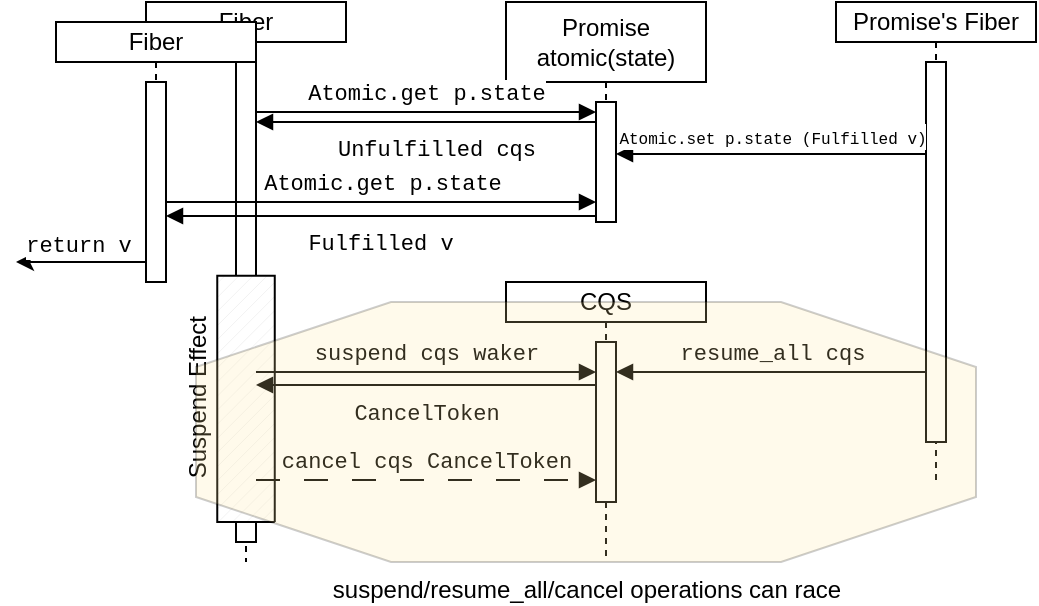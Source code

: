 <mxfile version="22.1.21" type="device">
  <diagram name="Page-1" id="2YBvvXClWsGukQMizWep">
    <mxGraphModel dx="1114" dy="596" grid="1" gridSize="10" guides="1" tooltips="1" connect="1" arrows="1" fold="1" page="1" pageScale="1" pageWidth="850" pageHeight="1100" math="0" shadow="0">
      <root>
        <mxCell id="0" />
        <mxCell id="1" parent="0" />
        <mxCell id="aM9ryv3xv72pqoxQDRHE-1" value="&lt;div&gt;Fiber&lt;/div&gt;" style="shape=umlLifeline;perimeter=lifelinePerimeter;whiteSpace=wrap;html=1;container=0;dropTarget=0;collapsible=0;recursiveResize=0;outlineConnect=0;portConstraint=eastwest;newEdgeStyle={&quot;edgeStyle&quot;:&quot;elbowEdgeStyle&quot;,&quot;elbow&quot;:&quot;vertical&quot;,&quot;curved&quot;:0,&quot;rounded&quot;:0};size=20;" parent="1" vertex="1">
          <mxGeometry x="145" y="60" width="100" height="280" as="geometry" />
        </mxCell>
        <mxCell id="aM9ryv3xv72pqoxQDRHE-2" value="" style="html=1;points=[];perimeter=orthogonalPerimeter;outlineConnect=0;targetShapes=umlLifeline;portConstraint=eastwest;newEdgeStyle={&quot;edgeStyle&quot;:&quot;elbowEdgeStyle&quot;,&quot;elbow&quot;:&quot;vertical&quot;,&quot;curved&quot;:0,&quot;rounded&quot;:0};movable=1;resizable=1;rotatable=1;deletable=1;editable=1;locked=0;connectable=1;" parent="aM9ryv3xv72pqoxQDRHE-1" vertex="1">
          <mxGeometry x="45" y="30" width="10" height="240" as="geometry" />
        </mxCell>
        <mxCell id="aM9ryv3xv72pqoxQDRHE-5" value="&lt;div&gt;Promise&lt;/div&gt;&lt;div&gt;atomic(state)&lt;br&gt;&lt;/div&gt;" style="shape=umlLifeline;perimeter=lifelinePerimeter;whiteSpace=wrap;html=1;container=0;dropTarget=0;collapsible=0;recursiveResize=0;outlineConnect=0;portConstraint=eastwest;newEdgeStyle={&quot;edgeStyle&quot;:&quot;elbowEdgeStyle&quot;,&quot;elbow&quot;:&quot;vertical&quot;,&quot;curved&quot;:0,&quot;rounded&quot;:0};" parent="1" vertex="1">
          <mxGeometry x="325" y="60" width="100" height="110" as="geometry" />
        </mxCell>
        <mxCell id="aM9ryv3xv72pqoxQDRHE-6" value="" style="html=1;points=[];perimeter=orthogonalPerimeter;outlineConnect=0;targetShapes=umlLifeline;portConstraint=eastwest;newEdgeStyle={&quot;edgeStyle&quot;:&quot;elbowEdgeStyle&quot;,&quot;elbow&quot;:&quot;vertical&quot;,&quot;curved&quot;:0,&quot;rounded&quot;:0};" parent="aM9ryv3xv72pqoxQDRHE-5" vertex="1">
          <mxGeometry x="45" y="50" width="10" height="60" as="geometry" />
        </mxCell>
        <mxCell id="aM9ryv3xv72pqoxQDRHE-7" value="&lt;div&gt;&lt;font face=&quot;Courier New&quot;&gt;Atomic.get p.state&lt;/font&gt;&lt;/div&gt;" style="html=1;verticalAlign=bottom;endArrow=block;edgeStyle=elbowEdgeStyle;elbow=vertical;curved=0;rounded=0;" parent="1" source="aM9ryv3xv72pqoxQDRHE-2" edge="1">
          <mxGeometry relative="1" as="geometry">
            <mxPoint x="200" y="115" as="sourcePoint" />
            <Array as="points">
              <mxPoint x="285" y="115" />
            </Array>
            <mxPoint x="370" y="115" as="targetPoint" />
          </mxGeometry>
        </mxCell>
        <mxCell id="aM9ryv3xv72pqoxQDRHE-9" value="&lt;div&gt;&lt;font face=&quot;Courier New&quot;&gt;Unfulfilled cqs&lt;/font&gt;&lt;/div&gt;" style="html=1;verticalAlign=top;endArrow=block;edgeStyle=elbowEdgeStyle;elbow=vertical;curved=0;rounded=0;labelPosition=center;verticalLabelPosition=bottom;align=center;" parent="1" target="aM9ryv3xv72pqoxQDRHE-2" edge="1">
          <mxGeometry x="-0.059" relative="1" as="geometry">
            <mxPoint x="370" y="120" as="sourcePoint" />
            <Array as="points">
              <mxPoint x="295" y="120" />
            </Array>
            <mxPoint x="200" y="120" as="targetPoint" />
            <mxPoint as="offset" />
          </mxGeometry>
        </mxCell>
        <mxCell id="Q2cc-fF_ZDFOVpW6K_zl-1" value="&lt;div&gt;Fiber&lt;/div&gt;" style="shape=umlLifeline;perimeter=lifelinePerimeter;whiteSpace=wrap;html=1;container=0;dropTarget=0;collapsible=0;recursiveResize=0;outlineConnect=0;portConstraint=eastwest;newEdgeStyle={&quot;edgeStyle&quot;:&quot;elbowEdgeStyle&quot;,&quot;elbow&quot;:&quot;vertical&quot;,&quot;curved&quot;:0,&quot;rounded&quot;:0};size=20;" parent="1" vertex="1">
          <mxGeometry x="100" y="70" width="100" height="130" as="geometry" />
        </mxCell>
        <mxCell id="Q2cc-fF_ZDFOVpW6K_zl-2" value="" style="html=1;points=[];perimeter=orthogonalPerimeter;outlineConnect=0;targetShapes=umlLifeline;portConstraint=eastwest;newEdgeStyle={&quot;edgeStyle&quot;:&quot;elbowEdgeStyle&quot;,&quot;elbow&quot;:&quot;vertical&quot;,&quot;curved&quot;:0,&quot;rounded&quot;:0};" parent="Q2cc-fF_ZDFOVpW6K_zl-1" vertex="1">
          <mxGeometry x="45" y="30" width="10" height="100" as="geometry" />
        </mxCell>
        <mxCell id="Q2cc-fF_ZDFOVpW6K_zl-4" value="Promise&#39;s Fiber" style="shape=umlLifeline;perimeter=lifelinePerimeter;whiteSpace=wrap;html=1;container=0;dropTarget=0;collapsible=0;recursiveResize=0;outlineConnect=0;portConstraint=eastwest;newEdgeStyle={&quot;edgeStyle&quot;:&quot;elbowEdgeStyle&quot;,&quot;elbow&quot;:&quot;vertical&quot;,&quot;curved&quot;:0,&quot;rounded&quot;:0};size=20;" parent="1" vertex="1">
          <mxGeometry x="490" y="60" width="100" height="240" as="geometry" />
        </mxCell>
        <mxCell id="Q2cc-fF_ZDFOVpW6K_zl-5" value="" style="html=1;points=[];perimeter=orthogonalPerimeter;outlineConnect=0;targetShapes=umlLifeline;portConstraint=eastwest;newEdgeStyle={&quot;edgeStyle&quot;:&quot;elbowEdgeStyle&quot;,&quot;elbow&quot;:&quot;vertical&quot;,&quot;curved&quot;:0,&quot;rounded&quot;:0};" parent="Q2cc-fF_ZDFOVpW6K_zl-4" vertex="1">
          <mxGeometry x="45" y="30" width="10" height="190" as="geometry" />
        </mxCell>
        <mxCell id="Q2cc-fF_ZDFOVpW6K_zl-7" value="CQS" style="shape=umlLifeline;perimeter=lifelinePerimeter;whiteSpace=wrap;html=1;container=0;dropTarget=0;collapsible=0;recursiveResize=0;outlineConnect=0;portConstraint=eastwest;newEdgeStyle={&quot;edgeStyle&quot;:&quot;elbowEdgeStyle&quot;,&quot;elbow&quot;:&quot;vertical&quot;,&quot;curved&quot;:0,&quot;rounded&quot;:0};size=20;" parent="1" vertex="1">
          <mxGeometry x="325" y="200" width="100" height="140" as="geometry" />
        </mxCell>
        <mxCell id="Q2cc-fF_ZDFOVpW6K_zl-8" value="" style="html=1;points=[];perimeter=orthogonalPerimeter;outlineConnect=0;targetShapes=umlLifeline;portConstraint=eastwest;newEdgeStyle={&quot;edgeStyle&quot;:&quot;elbowEdgeStyle&quot;,&quot;elbow&quot;:&quot;vertical&quot;,&quot;curved&quot;:0,&quot;rounded&quot;:0};" parent="Q2cc-fF_ZDFOVpW6K_zl-7" vertex="1">
          <mxGeometry x="45" y="30" width="10" height="80" as="geometry" />
        </mxCell>
        <mxCell id="Q2cc-fF_ZDFOVpW6K_zl-9" value="&lt;div&gt;&lt;font style=&quot;font-size: 8px;&quot; face=&quot;Courier New&quot;&gt;Atomic.set p.state (Fulfilled v)&lt;/font&gt;&lt;br&gt;&lt;/div&gt;" style="html=1;verticalAlign=bottom;endArrow=block;edgeStyle=elbowEdgeStyle;elbow=vertical;curved=0;rounded=0;" parent="1" edge="1">
          <mxGeometry relative="1" as="geometry">
            <mxPoint x="535" y="136" as="sourcePoint" />
            <Array as="points">
              <mxPoint x="395" y="136" />
            </Array>
            <mxPoint x="380" y="136" as="targetPoint" />
          </mxGeometry>
        </mxCell>
        <mxCell id="Q2cc-fF_ZDFOVpW6K_zl-11" value="&lt;div&gt;&lt;font face=&quot;Courier New&quot;&gt;Atomic.get p.state&lt;/font&gt;&lt;/div&gt;" style="html=1;verticalAlign=bottom;endArrow=block;edgeStyle=elbowEdgeStyle;elbow=vertical;curved=0;rounded=0;" parent="1" source="Q2cc-fF_ZDFOVpW6K_zl-2" target="aM9ryv3xv72pqoxQDRHE-6" edge="1">
          <mxGeometry relative="1" as="geometry">
            <mxPoint x="155" y="160" as="sourcePoint" />
            <Array as="points">
              <mxPoint x="285" y="160" />
            </Array>
            <mxPoint x="370" y="160" as="targetPoint" />
          </mxGeometry>
        </mxCell>
        <mxCell id="Q2cc-fF_ZDFOVpW6K_zl-12" value="&lt;font face=&quot;Courier New&quot;&gt;Fulfilled v&lt;/font&gt;" style="html=1;verticalAlign=top;endArrow=block;edgeStyle=elbowEdgeStyle;elbow=vertical;curved=0;rounded=0;labelPosition=center;verticalLabelPosition=bottom;align=center;" parent="1" target="Q2cc-fF_ZDFOVpW6K_zl-2" edge="1">
          <mxGeometry x="0.003" relative="1" as="geometry">
            <mxPoint x="370" y="167" as="sourcePoint" />
            <Array as="points">
              <mxPoint x="295" y="167" />
            </Array>
            <mxPoint x="155" y="167" as="targetPoint" />
            <mxPoint as="offset" />
          </mxGeometry>
        </mxCell>
        <mxCell id="Q2cc-fF_ZDFOVpW6K_zl-14" value="" style="endArrow=classic;html=1;rounded=0;labelPosition=center;verticalLabelPosition=top;align=center;verticalAlign=bottom;" parent="1" source="Q2cc-fF_ZDFOVpW6K_zl-2" edge="1">
          <mxGeometry width="50" height="50" relative="1" as="geometry">
            <mxPoint x="260" y="300" as="sourcePoint" />
            <mxPoint x="80" y="190" as="targetPoint" />
          </mxGeometry>
        </mxCell>
        <mxCell id="Q2cc-fF_ZDFOVpW6K_zl-16" value="&lt;font face=&quot;Courier New&quot;&gt;return v&lt;br&gt;&lt;/font&gt;" style="edgeLabel;html=1;align=center;verticalAlign=bottom;resizable=0;points=[];labelPosition=center;verticalLabelPosition=top;" parent="Q2cc-fF_ZDFOVpW6K_zl-14" vertex="1" connectable="0">
          <mxGeometry x="0.212" y="1" relative="1" as="geometry">
            <mxPoint x="5" y="-1" as="offset" />
          </mxGeometry>
        </mxCell>
        <mxCell id="Q2cc-fF_ZDFOVpW6K_zl-23" value="&lt;div&gt;&lt;font face=&quot;Courier New&quot;&gt;resume_all cqs&lt;br&gt;&lt;/font&gt;&lt;/div&gt;" style="html=1;verticalAlign=bottom;endArrow=block;edgeStyle=elbowEdgeStyle;elbow=vertical;curved=0;rounded=0;" parent="1" edge="1">
          <mxGeometry relative="1" as="geometry">
            <mxPoint x="535" y="245" as="sourcePoint" />
            <Array as="points">
              <mxPoint x="465" y="245" />
            </Array>
            <mxPoint x="380" y="245" as="targetPoint" />
          </mxGeometry>
        </mxCell>
        <mxCell id="Q2cc-fF_ZDFOVpW6K_zl-24" value="Suspend Effect" style="verticalLabelPosition=top;verticalAlign=bottom;html=1;shape=mxgraph.basic.patternFillRect;fillStyle=diag;step=5;fillStrokeWidth=0.2;fillStrokeColor=#dddddd;labelPosition=center;align=center;direction=north;rotation=270;" parent="1" vertex="1">
          <mxGeometry x="133.44" y="244.07" width="123.13" height="28.75" as="geometry" />
        </mxCell>
        <mxCell id="Q2cc-fF_ZDFOVpW6K_zl-28" value="&lt;div&gt;&lt;font face=&quot;Courier New&quot;&gt;suspend cqs waker&lt;br&gt;&lt;/font&gt;&lt;/div&gt;" style="html=1;verticalAlign=bottom;endArrow=block;edgeStyle=elbowEdgeStyle;elbow=vertical;curved=0;rounded=0;" parent="1" edge="1">
          <mxGeometry relative="1" as="geometry">
            <mxPoint x="200" y="245" as="sourcePoint" />
            <Array as="points">
              <mxPoint x="230" y="245" />
            </Array>
            <mxPoint x="370" y="245" as="targetPoint" />
          </mxGeometry>
        </mxCell>
        <mxCell id="Q2cc-fF_ZDFOVpW6K_zl-30" value="&lt;div&gt;&lt;font face=&quot;Courier New&quot;&gt;cancel cqs CancelToken&lt;/font&gt;&lt;/div&gt;" style="html=1;verticalAlign=bottom;endArrow=block;edgeStyle=elbowEdgeStyle;elbow=vertical;curved=0;rounded=0;dashed=1;dashPattern=12 12;" parent="1" edge="1">
          <mxGeometry relative="1" as="geometry">
            <mxPoint x="200" y="299" as="sourcePoint" />
            <Array as="points">
              <mxPoint x="220" y="299" />
              <mxPoint x="350" y="279" />
            </Array>
            <mxPoint x="370" y="299" as="targetPoint" />
          </mxGeometry>
        </mxCell>
        <mxCell id="Q2cc-fF_ZDFOVpW6K_zl-31" value="&lt;div&gt;&lt;font face=&quot;Courier New&quot;&gt;CancelToken&lt;br&gt;&lt;/font&gt;&lt;/div&gt;" style="html=1;verticalAlign=top;endArrow=block;edgeStyle=elbowEdgeStyle;elbow=vertical;curved=0;rounded=0;labelPosition=center;verticalLabelPosition=bottom;align=center;" parent="1" edge="1">
          <mxGeometry relative="1" as="geometry">
            <mxPoint x="370" y="251.503" as="sourcePoint" />
            <Array as="points" />
            <mxPoint x="200" y="251.503" as="targetPoint" />
          </mxGeometry>
        </mxCell>
        <mxCell id="Q2cc-fF_ZDFOVpW6K_zl-36" value="suspend/resume_all/cancel operations can race" style="verticalLabelPosition=bottom;verticalAlign=top;html=1;shape=mxgraph.basic.polygon;polyCoords=[[0.25,0],[0.75,0],[1,0.25],[1,0.75],[0.75,1],[0.25,1],[0,0.75],[0,0.25]];polyline=0;fillStyle=solid;fillColor=#FFE599;opacity=20;labelPosition=center;align=center;" parent="1" vertex="1">
          <mxGeometry x="170" y="210" width="390" height="130" as="geometry" />
        </mxCell>
      </root>
    </mxGraphModel>
  </diagram>
</mxfile>
